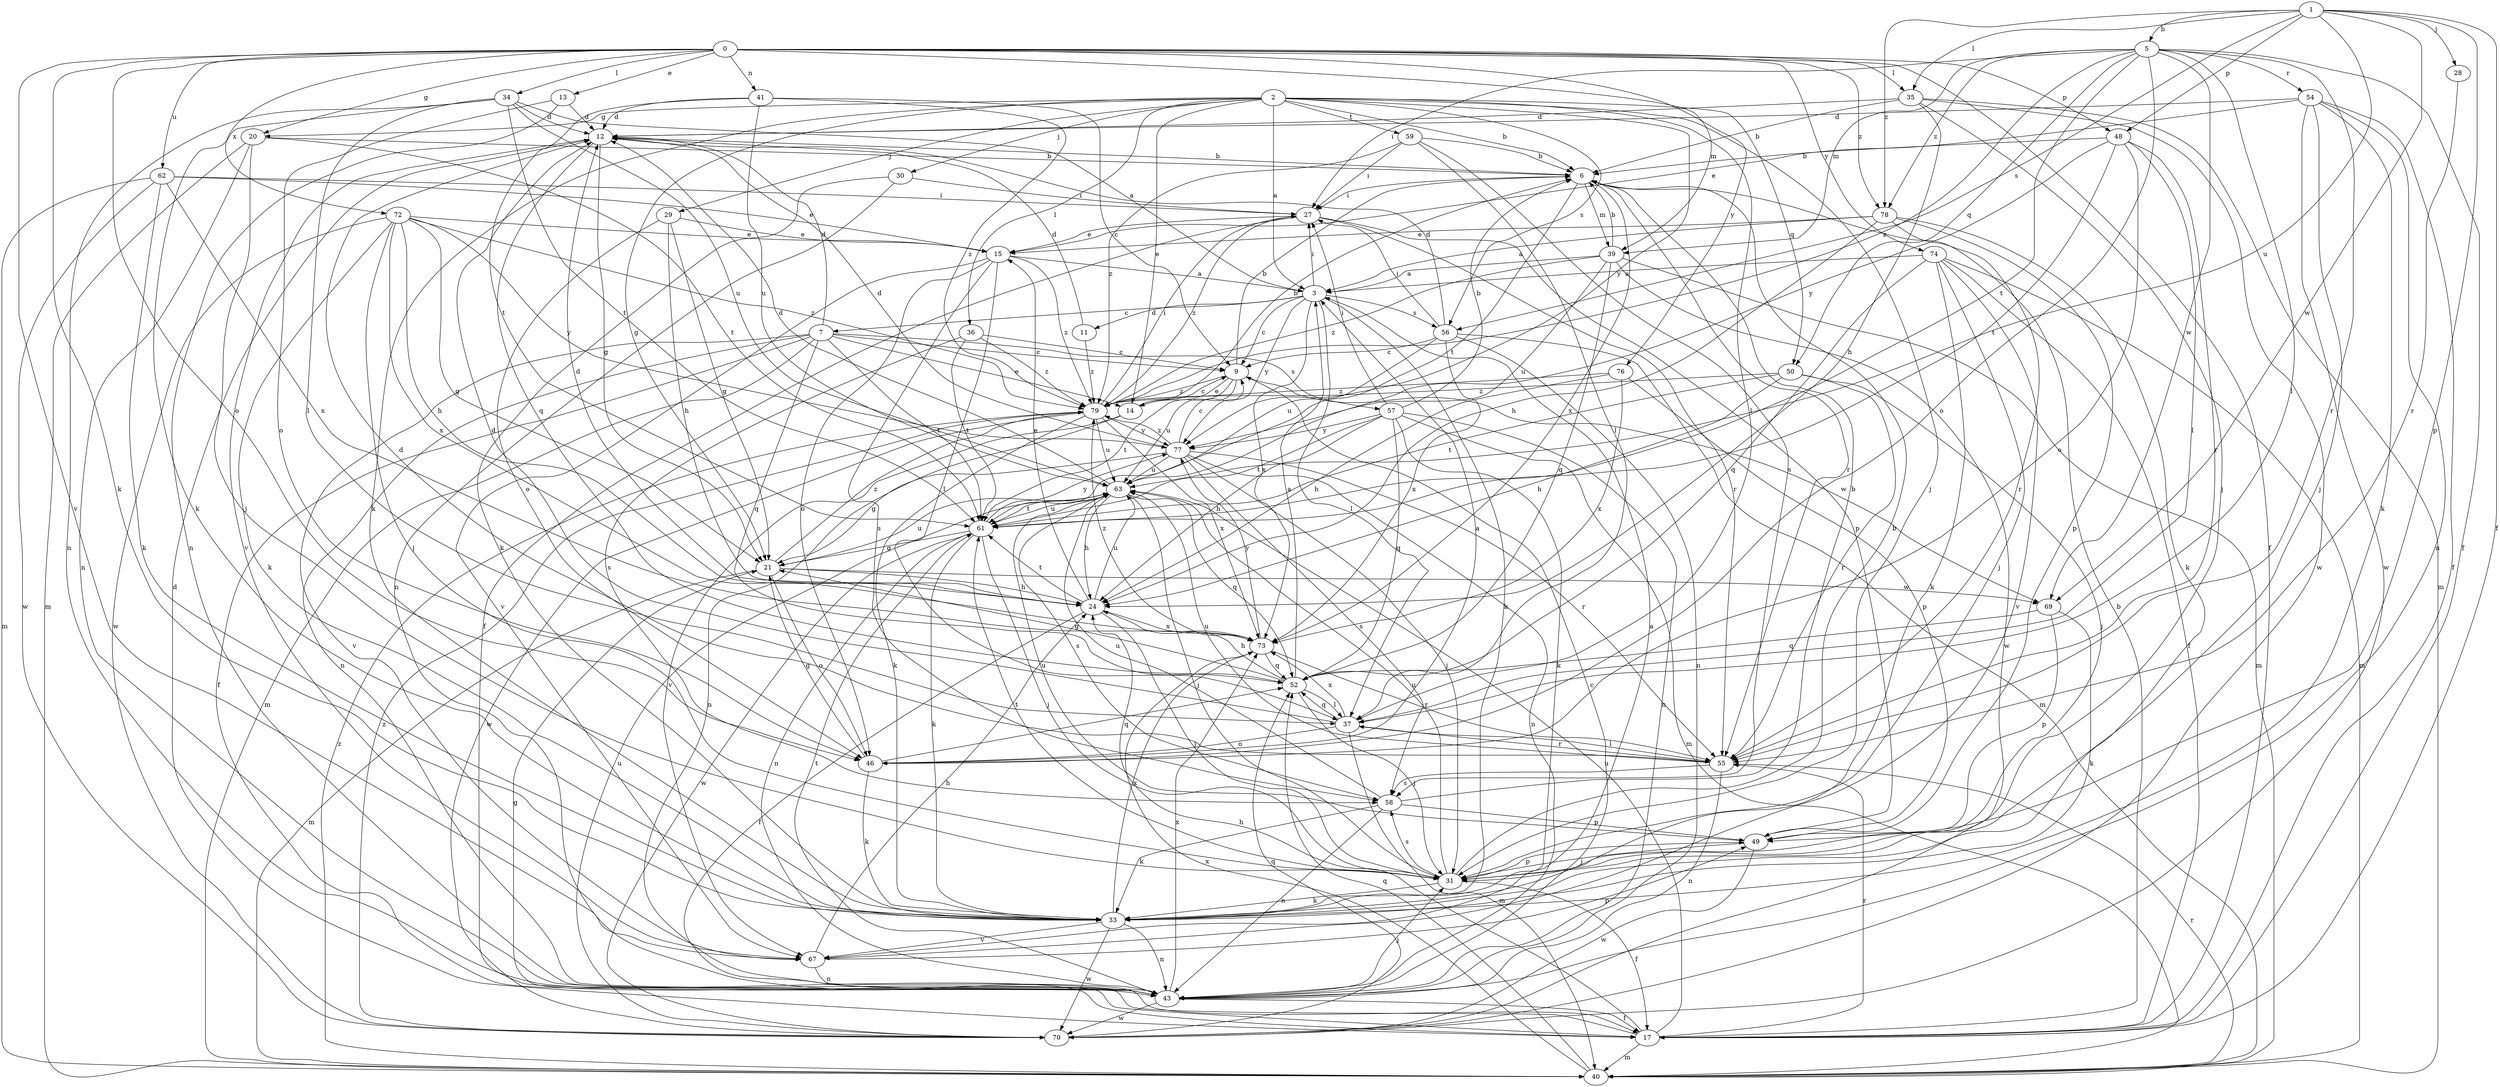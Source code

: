 strict digraph  {
0;
1;
2;
3;
5;
6;
7;
9;
11;
12;
13;
14;
15;
17;
20;
21;
24;
27;
28;
29;
30;
31;
33;
34;
35;
36;
37;
39;
40;
41;
43;
46;
48;
49;
50;
52;
54;
55;
56;
57;
58;
59;
61;
62;
63;
67;
69;
70;
72;
73;
74;
76;
77;
78;
79;
0 -> 13  [label=e];
0 -> 17  [label=f];
0 -> 20  [label=g];
0 -> 33  [label=k];
0 -> 34  [label=l];
0 -> 35  [label=l];
0 -> 39  [label=m];
0 -> 41  [label=n];
0 -> 46  [label=o];
0 -> 48  [label=p];
0 -> 62  [label=u];
0 -> 67  [label=v];
0 -> 72  [label=x];
0 -> 74  [label=y];
0 -> 76  [label=y];
0 -> 78  [label=z];
1 -> 5  [label=b];
1 -> 17  [label=f];
1 -> 28  [label=j];
1 -> 35  [label=l];
1 -> 48  [label=p];
1 -> 49  [label=p];
1 -> 56  [label=s];
1 -> 63  [label=u];
1 -> 69  [label=w];
1 -> 78  [label=z];
2 -> 3  [label=a];
2 -> 6  [label=b];
2 -> 14  [label=e];
2 -> 20  [label=g];
2 -> 21  [label=g];
2 -> 29  [label=j];
2 -> 30  [label=j];
2 -> 31  [label=j];
2 -> 33  [label=k];
2 -> 36  [label=l];
2 -> 37  [label=l];
2 -> 50  [label=q];
2 -> 56  [label=s];
2 -> 59  [label=t];
2 -> 77  [label=y];
3 -> 7  [label=c];
3 -> 9  [label=c];
3 -> 11  [label=d];
3 -> 27  [label=i];
3 -> 33  [label=k];
3 -> 37  [label=l];
3 -> 56  [label=s];
3 -> 73  [label=x];
3 -> 77  [label=y];
5 -> 17  [label=f];
5 -> 27  [label=i];
5 -> 37  [label=l];
5 -> 39  [label=m];
5 -> 46  [label=o];
5 -> 50  [label=q];
5 -> 54  [label=r];
5 -> 55  [label=r];
5 -> 61  [label=t];
5 -> 69  [label=w];
5 -> 78  [label=z];
5 -> 79  [label=z];
6 -> 27  [label=i];
6 -> 39  [label=m];
6 -> 55  [label=r];
6 -> 61  [label=t];
6 -> 73  [label=x];
7 -> 9  [label=c];
7 -> 12  [label=d];
7 -> 14  [label=e];
7 -> 17  [label=f];
7 -> 40  [label=m];
7 -> 43  [label=n];
7 -> 52  [label=q];
7 -> 57  [label=s];
7 -> 61  [label=t];
7 -> 67  [label=v];
9 -> 6  [label=b];
9 -> 14  [label=e];
9 -> 61  [label=t];
9 -> 63  [label=u];
9 -> 69  [label=w];
9 -> 79  [label=z];
11 -> 12  [label=d];
11 -> 79  [label=z];
12 -> 6  [label=b];
12 -> 21  [label=g];
12 -> 52  [label=q];
12 -> 67  [label=v];
13 -> 12  [label=d];
13 -> 43  [label=n];
13 -> 46  [label=o];
14 -> 6  [label=b];
14 -> 9  [label=c];
14 -> 43  [label=n];
14 -> 67  [label=v];
15 -> 3  [label=a];
15 -> 37  [label=l];
15 -> 46  [label=o];
15 -> 58  [label=s];
15 -> 67  [label=v];
15 -> 79  [label=z];
17 -> 6  [label=b];
17 -> 12  [label=d];
17 -> 21  [label=g];
17 -> 24  [label=h];
17 -> 40  [label=m];
17 -> 55  [label=r];
17 -> 63  [label=u];
20 -> 6  [label=b];
20 -> 31  [label=j];
20 -> 40  [label=m];
20 -> 43  [label=n];
20 -> 61  [label=t];
21 -> 24  [label=h];
21 -> 40  [label=m];
21 -> 46  [label=o];
21 -> 63  [label=u];
21 -> 69  [label=w];
21 -> 79  [label=z];
24 -> 12  [label=d];
24 -> 15  [label=e];
24 -> 17  [label=f];
24 -> 31  [label=j];
24 -> 61  [label=t];
24 -> 63  [label=u];
24 -> 73  [label=x];
27 -> 15  [label=e];
27 -> 17  [label=f];
27 -> 49  [label=p];
27 -> 55  [label=r];
27 -> 79  [label=z];
28 -> 55  [label=r];
29 -> 15  [label=e];
29 -> 21  [label=g];
29 -> 24  [label=h];
29 -> 46  [label=o];
30 -> 27  [label=i];
30 -> 33  [label=k];
30 -> 43  [label=n];
31 -> 6  [label=b];
31 -> 17  [label=f];
31 -> 33  [label=k];
31 -> 49  [label=p];
31 -> 58  [label=s];
31 -> 61  [label=t];
31 -> 63  [label=u];
33 -> 43  [label=n];
33 -> 67  [label=v];
33 -> 70  [label=w];
33 -> 73  [label=x];
34 -> 3  [label=a];
34 -> 12  [label=d];
34 -> 33  [label=k];
34 -> 37  [label=l];
34 -> 43  [label=n];
34 -> 61  [label=t];
34 -> 63  [label=u];
35 -> 6  [label=b];
35 -> 12  [label=d];
35 -> 24  [label=h];
35 -> 31  [label=j];
35 -> 40  [label=m];
35 -> 70  [label=w];
36 -> 9  [label=c];
36 -> 58  [label=s];
36 -> 61  [label=t];
36 -> 79  [label=z];
37 -> 12  [label=d];
37 -> 40  [label=m];
37 -> 46  [label=o];
37 -> 52  [label=q];
37 -> 55  [label=r];
37 -> 73  [label=x];
39 -> 3  [label=a];
39 -> 6  [label=b];
39 -> 40  [label=m];
39 -> 52  [label=q];
39 -> 63  [label=u];
39 -> 70  [label=w];
39 -> 79  [label=z];
40 -> 52  [label=q];
40 -> 55  [label=r];
40 -> 73  [label=x];
40 -> 79  [label=z];
41 -> 9  [label=c];
41 -> 12  [label=d];
41 -> 61  [label=t];
41 -> 63  [label=u];
41 -> 79  [label=z];
43 -> 9  [label=c];
43 -> 17  [label=f];
43 -> 31  [label=j];
43 -> 61  [label=t];
43 -> 70  [label=w];
43 -> 73  [label=x];
46 -> 3  [label=a];
46 -> 21  [label=g];
46 -> 33  [label=k];
46 -> 52  [label=q];
48 -> 6  [label=b];
48 -> 37  [label=l];
48 -> 46  [label=o];
48 -> 55  [label=r];
48 -> 61  [label=t];
48 -> 77  [label=y];
49 -> 31  [label=j];
49 -> 63  [label=u];
49 -> 70  [label=w];
50 -> 24  [label=h];
50 -> 31  [label=j];
50 -> 55  [label=r];
50 -> 61  [label=t];
50 -> 79  [label=z];
52 -> 3  [label=a];
52 -> 21  [label=g];
52 -> 24  [label=h];
52 -> 31  [label=j];
52 -> 37  [label=l];
54 -> 12  [label=d];
54 -> 15  [label=e];
54 -> 17  [label=f];
54 -> 31  [label=j];
54 -> 33  [label=k];
54 -> 43  [label=n];
54 -> 70  [label=w];
55 -> 12  [label=d];
55 -> 37  [label=l];
55 -> 43  [label=n];
55 -> 58  [label=s];
55 -> 63  [label=u];
56 -> 9  [label=c];
56 -> 12  [label=d];
56 -> 27  [label=i];
56 -> 40  [label=m];
56 -> 43  [label=n];
56 -> 63  [label=u];
56 -> 73  [label=x];
57 -> 6  [label=b];
57 -> 24  [label=h];
57 -> 27  [label=i];
57 -> 33  [label=k];
57 -> 40  [label=m];
57 -> 43  [label=n];
57 -> 52  [label=q];
57 -> 61  [label=t];
57 -> 77  [label=y];
58 -> 6  [label=b];
58 -> 33  [label=k];
58 -> 43  [label=n];
58 -> 49  [label=p];
58 -> 63  [label=u];
59 -> 6  [label=b];
59 -> 27  [label=i];
59 -> 37  [label=l];
59 -> 58  [label=s];
59 -> 79  [label=z];
61 -> 21  [label=g];
61 -> 31  [label=j];
61 -> 33  [label=k];
61 -> 43  [label=n];
61 -> 63  [label=u];
61 -> 70  [label=w];
61 -> 77  [label=y];
62 -> 15  [label=e];
62 -> 27  [label=i];
62 -> 33  [label=k];
62 -> 40  [label=m];
62 -> 70  [label=w];
62 -> 73  [label=x];
63 -> 12  [label=d];
63 -> 24  [label=h];
63 -> 31  [label=j];
63 -> 52  [label=q];
63 -> 58  [label=s];
63 -> 61  [label=t];
67 -> 3  [label=a];
67 -> 24  [label=h];
67 -> 43  [label=n];
67 -> 49  [label=p];
69 -> 33  [label=k];
69 -> 49  [label=p];
69 -> 52  [label=q];
70 -> 52  [label=q];
70 -> 63  [label=u];
70 -> 79  [label=z];
72 -> 15  [label=e];
72 -> 21  [label=g];
72 -> 24  [label=h];
72 -> 31  [label=j];
72 -> 33  [label=k];
72 -> 70  [label=w];
72 -> 73  [label=x];
72 -> 77  [label=y];
72 -> 79  [label=z];
73 -> 52  [label=q];
73 -> 55  [label=r];
73 -> 77  [label=y];
73 -> 79  [label=z];
74 -> 3  [label=a];
74 -> 17  [label=f];
74 -> 31  [label=j];
74 -> 33  [label=k];
74 -> 40  [label=m];
74 -> 52  [label=q];
74 -> 67  [label=v];
76 -> 24  [label=h];
76 -> 49  [label=p];
76 -> 73  [label=x];
76 -> 79  [label=z];
77 -> 9  [label=c];
77 -> 12  [label=d];
77 -> 21  [label=g];
77 -> 31  [label=j];
77 -> 43  [label=n];
77 -> 55  [label=r];
77 -> 58  [label=s];
77 -> 63  [label=u];
77 -> 79  [label=z];
78 -> 3  [label=a];
78 -> 15  [label=e];
78 -> 24  [label=h];
78 -> 33  [label=k];
78 -> 49  [label=p];
78 -> 55  [label=r];
79 -> 27  [label=i];
79 -> 33  [label=k];
79 -> 63  [label=u];
79 -> 70  [label=w];
79 -> 73  [label=x];
79 -> 77  [label=y];
}
